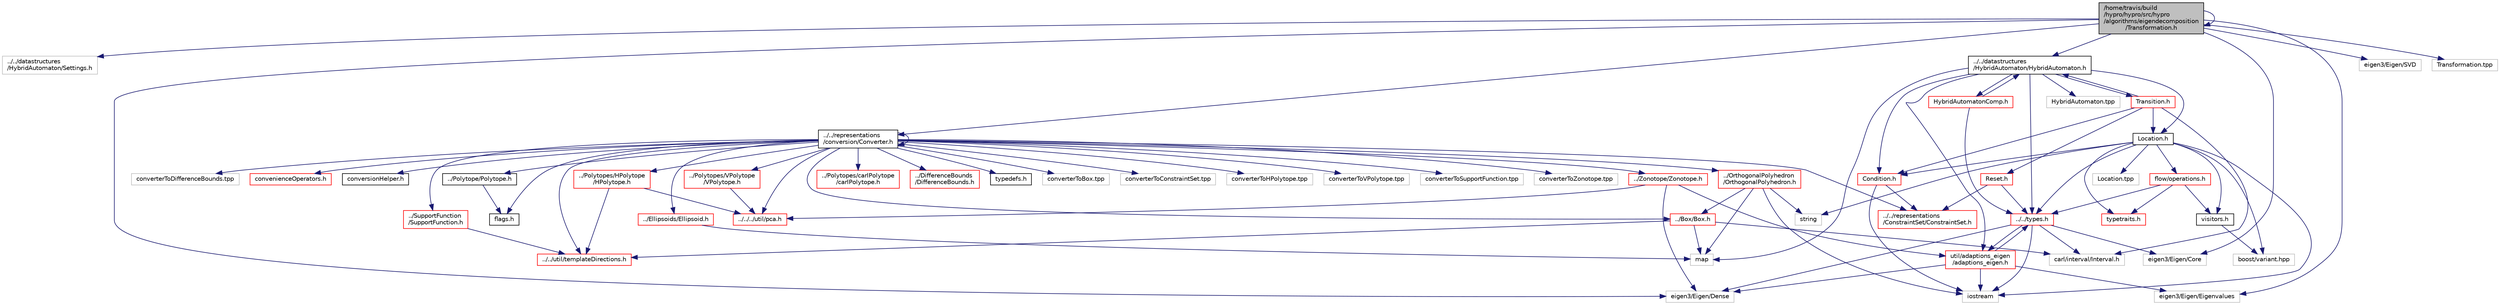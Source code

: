 digraph "/home/travis/build/hypro/hypro/src/hypro/algorithms/eigendecomposition/Transformation.h"
{
  edge [fontname="Helvetica",fontsize="10",labelfontname="Helvetica",labelfontsize="10"];
  node [fontname="Helvetica",fontsize="10",shape=record];
  Node1 [label="/home/travis/build\l/hypro/hypro/src/hypro\l/algorithms/eigendecomposition\l/Transformation.h",height=0.2,width=0.4,color="black", fillcolor="grey75", style="filled", fontcolor="black"];
  Node1 -> Node2 [color="midnightblue",fontsize="10",style="solid",fontname="Helvetica"];
  Node2 [label="../../datastructures\l/HybridAutomaton/Settings.h",height=0.2,width=0.4,color="grey75", fillcolor="white", style="filled"];
  Node1 -> Node3 [color="midnightblue",fontsize="10",style="solid",fontname="Helvetica"];
  Node3 [label="../../datastructures\l/HybridAutomaton/HybridAutomaton.h",height=0.2,width=0.4,color="black", fillcolor="white", style="filled",URL="$HybridAutomaton_8h_source.html"];
  Node3 -> Node4 [color="midnightblue",fontsize="10",style="solid",fontname="Helvetica"];
  Node4 [label="Location.h",height=0.2,width=0.4,color="black", fillcolor="white", style="filled",URL="$Location_8h_source.html"];
  Node4 -> Node5 [color="midnightblue",fontsize="10",style="solid",fontname="Helvetica"];
  Node5 [label="Condition.h",height=0.2,width=0.4,color="red", fillcolor="white", style="filled",URL="$Condition_8h_source.html"];
  Node5 -> Node6 [color="midnightblue",fontsize="10",style="solid",fontname="Helvetica"];
  Node6 [label="../../representations\l/ConstraintSet/ConstraintSet.h",height=0.2,width=0.4,color="red", fillcolor="white", style="filled",URL="$ConstraintSet_8h_source.html"];
  Node5 -> Node7 [color="midnightblue",fontsize="10",style="solid",fontname="Helvetica"];
  Node7 [label="iostream",height=0.2,width=0.4,color="grey75", fillcolor="white", style="filled"];
  Node4 -> Node8 [color="midnightblue",fontsize="10",style="solid",fontname="Helvetica"];
  Node8 [label="flow/operations.h",height=0.2,width=0.4,color="red", fillcolor="white", style="filled",URL="$operations_8h_source.html"];
  Node8 -> Node9 [color="midnightblue",fontsize="10",style="solid",fontname="Helvetica"];
  Node9 [label="visitors.h",height=0.2,width=0.4,color="black", fillcolor="white", style="filled",URL="$visitors_8h_source.html"];
  Node9 -> Node10 [color="midnightblue",fontsize="10",style="solid",fontname="Helvetica"];
  Node10 [label="boost/variant.hpp",height=0.2,width=0.4,color="grey75", fillcolor="white", style="filled"];
  Node8 -> Node11 [color="midnightblue",fontsize="10",style="solid",fontname="Helvetica"];
  Node11 [label="typetraits.h",height=0.2,width=0.4,color="red", fillcolor="white", style="filled",URL="$datastructures_2HybridAutomaton_2flow_2typetraits_8h_source.html"];
  Node8 -> Node12 [color="midnightblue",fontsize="10",style="solid",fontname="Helvetica"];
  Node12 [label="../../types.h",height=0.2,width=0.4,color="red", fillcolor="white", style="filled",URL="$types_8h_source.html"];
  Node12 -> Node7 [color="midnightblue",fontsize="10",style="solid",fontname="Helvetica"];
  Node12 -> Node13 [color="midnightblue",fontsize="10",style="solid",fontname="Helvetica"];
  Node13 [label="carl/interval/Interval.h",height=0.2,width=0.4,color="grey75", fillcolor="white", style="filled"];
  Node12 -> Node14 [color="midnightblue",fontsize="10",style="solid",fontname="Helvetica"];
  Node14 [label="eigen3/Eigen/Dense",height=0.2,width=0.4,color="grey75", fillcolor="white", style="filled"];
  Node12 -> Node15 [color="midnightblue",fontsize="10",style="solid",fontname="Helvetica"];
  Node15 [label="eigen3/Eigen/Core",height=0.2,width=0.4,color="grey75", fillcolor="white", style="filled"];
  Node12 -> Node16 [color="midnightblue",fontsize="10",style="solid",fontname="Helvetica"];
  Node16 [label="util/adaptions_eigen\l/adaptions_eigen.h",height=0.2,width=0.4,color="red", fillcolor="white", style="filled",URL="$adaptions__eigen_8h_source.html"];
  Node16 -> Node12 [color="midnightblue",fontsize="10",style="solid",fontname="Helvetica"];
  Node16 -> Node7 [color="midnightblue",fontsize="10",style="solid",fontname="Helvetica"];
  Node16 -> Node17 [color="midnightblue",fontsize="10",style="solid",fontname="Helvetica"];
  Node17 [label="eigen3/Eigen/Eigenvalues",height=0.2,width=0.4,color="grey75", fillcolor="white", style="filled"];
  Node16 -> Node14 [color="midnightblue",fontsize="10",style="solid",fontname="Helvetica"];
  Node4 -> Node11 [color="midnightblue",fontsize="10",style="solid",fontname="Helvetica"];
  Node4 -> Node9 [color="midnightblue",fontsize="10",style="solid",fontname="Helvetica"];
  Node4 -> Node12 [color="midnightblue",fontsize="10",style="solid",fontname="Helvetica"];
  Node4 -> Node10 [color="midnightblue",fontsize="10",style="solid",fontname="Helvetica"];
  Node4 -> Node7 [color="midnightblue",fontsize="10",style="solid",fontname="Helvetica"];
  Node4 -> Node18 [color="midnightblue",fontsize="10",style="solid",fontname="Helvetica"];
  Node18 [label="string",height=0.2,width=0.4,color="grey75", fillcolor="white", style="filled"];
  Node4 -> Node19 [color="midnightblue",fontsize="10",style="solid",fontname="Helvetica"];
  Node19 [label="Location.tpp",height=0.2,width=0.4,color="grey75", fillcolor="white", style="filled"];
  Node3 -> Node20 [color="midnightblue",fontsize="10",style="solid",fontname="Helvetica"];
  Node20 [label="Transition.h",height=0.2,width=0.4,color="red", fillcolor="white", style="filled",URL="$Transition_8h_source.html"];
  Node20 -> Node5 [color="midnightblue",fontsize="10",style="solid",fontname="Helvetica"];
  Node20 -> Node4 [color="midnightblue",fontsize="10",style="solid",fontname="Helvetica"];
  Node20 -> Node21 [color="midnightblue",fontsize="10",style="solid",fontname="Helvetica"];
  Node21 [label="Reset.h",height=0.2,width=0.4,color="red", fillcolor="white", style="filled",URL="$Reset_8h_source.html"];
  Node21 -> Node12 [color="midnightblue",fontsize="10",style="solid",fontname="Helvetica"];
  Node21 -> Node6 [color="midnightblue",fontsize="10",style="solid",fontname="Helvetica"];
  Node20 -> Node13 [color="midnightblue",fontsize="10",style="solid",fontname="Helvetica"];
  Node20 -> Node3 [color="midnightblue",fontsize="10",style="solid",fontname="Helvetica"];
  Node3 -> Node5 [color="midnightblue",fontsize="10",style="solid",fontname="Helvetica"];
  Node3 -> Node22 [color="midnightblue",fontsize="10",style="solid",fontname="Helvetica"];
  Node22 [label="HybridAutomatonComp.h",height=0.2,width=0.4,color="red", fillcolor="white", style="filled",URL="$HybridAutomatonComp_8h_source.html"];
  Node22 -> Node3 [color="midnightblue",fontsize="10",style="solid",fontname="Helvetica"];
  Node22 -> Node12 [color="midnightblue",fontsize="10",style="solid",fontname="Helvetica"];
  Node3 -> Node12 [color="midnightblue",fontsize="10",style="solid",fontname="Helvetica"];
  Node3 -> Node16 [color="midnightblue",fontsize="10",style="solid",fontname="Helvetica"];
  Node3 -> Node23 [color="midnightblue",fontsize="10",style="solid",fontname="Helvetica"];
  Node23 [label="map",height=0.2,width=0.4,color="grey75", fillcolor="white", style="filled"];
  Node3 -> Node24 [color="midnightblue",fontsize="10",style="solid",fontname="Helvetica"];
  Node24 [label="HybridAutomaton.tpp",height=0.2,width=0.4,color="grey75", fillcolor="white", style="filled"];
  Node1 -> Node25 [color="midnightblue",fontsize="10",style="solid",fontname="Helvetica"];
  Node25 [label="../../representations\l/conversion/Converter.h",height=0.2,width=0.4,color="black", fillcolor="white", style="filled",URL="$Converter_8h_source.html"];
  Node25 -> Node26 [color="midnightblue",fontsize="10",style="solid",fontname="Helvetica"];
  Node26 [label="flags.h",height=0.2,width=0.4,color="black", fillcolor="white", style="filled",URL="$flags_8h_source.html"];
  Node25 -> Node27 [color="midnightblue",fontsize="10",style="solid",fontname="Helvetica"];
  Node27 [label="../Box/Box.h",height=0.2,width=0.4,color="red", fillcolor="white", style="filled",URL="$Box_8h.html"];
  Node27 -> Node28 [color="midnightblue",fontsize="10",style="solid",fontname="Helvetica"];
  Node28 [label="../../util/templateDirections.h",height=0.2,width=0.4,color="red", fillcolor="white", style="filled",URL="$templateDirections_8h_source.html"];
  Node27 -> Node13 [color="midnightblue",fontsize="10",style="solid",fontname="Helvetica"];
  Node27 -> Node23 [color="midnightblue",fontsize="10",style="solid",fontname="Helvetica"];
  Node25 -> Node6 [color="midnightblue",fontsize="10",style="solid",fontname="Helvetica"];
  Node25 -> Node29 [color="midnightblue",fontsize="10",style="solid",fontname="Helvetica"];
  Node29 [label="../Ellipsoids/Ellipsoid.h",height=0.2,width=0.4,color="red", fillcolor="white", style="filled",URL="$Ellipsoid_8h_source.html"];
  Node29 -> Node23 [color="midnightblue",fontsize="10",style="solid",fontname="Helvetica"];
  Node25 -> Node30 [color="midnightblue",fontsize="10",style="solid",fontname="Helvetica"];
  Node30 [label="../OrthogonalPolyhedron\l/OrthogonalPolyhedron.h",height=0.2,width=0.4,color="red", fillcolor="white", style="filled",URL="$OrthogonalPolyhedron_8h_source.html"];
  Node30 -> Node27 [color="midnightblue",fontsize="10",style="solid",fontname="Helvetica"];
  Node30 -> Node7 [color="midnightblue",fontsize="10",style="solid",fontname="Helvetica"];
  Node30 -> Node18 [color="midnightblue",fontsize="10",style="solid",fontname="Helvetica"];
  Node30 -> Node23 [color="midnightblue",fontsize="10",style="solid",fontname="Helvetica"];
  Node25 -> Node31 [color="midnightblue",fontsize="10",style="solid",fontname="Helvetica"];
  Node31 [label="../Polytope/Polytope.h",height=0.2,width=0.4,color="black", fillcolor="white", style="filled",URL="$Polytope_8h_source.html"];
  Node31 -> Node26 [color="midnightblue",fontsize="10",style="solid",fontname="Helvetica"];
  Node25 -> Node32 [color="midnightblue",fontsize="10",style="solid",fontname="Helvetica"];
  Node32 [label="../Polytopes/carlPolytope\l/carlPolytope.h",height=0.2,width=0.4,color="red", fillcolor="white", style="filled",URL="$carlPolytope_8h_source.html"];
  Node25 -> Node33 [color="midnightblue",fontsize="10",style="solid",fontname="Helvetica"];
  Node33 [label="../Polytopes/HPolytope\l/HPolytope.h",height=0.2,width=0.4,color="red", fillcolor="white", style="filled",URL="$HPolytope_8h_source.html"];
  Node33 -> Node34 [color="midnightblue",fontsize="10",style="solid",fontname="Helvetica"];
  Node34 [label="../../../util/pca.h",height=0.2,width=0.4,color="red", fillcolor="white", style="filled",URL="$pca_8h.html"];
  Node33 -> Node28 [color="midnightblue",fontsize="10",style="solid",fontname="Helvetica"];
  Node25 -> Node35 [color="midnightblue",fontsize="10",style="solid",fontname="Helvetica"];
  Node35 [label="../Polytopes/VPolytope\l/VPolytope.h",height=0.2,width=0.4,color="red", fillcolor="white", style="filled",URL="$VPolytope_8h_source.html"];
  Node35 -> Node34 [color="midnightblue",fontsize="10",style="solid",fontname="Helvetica"];
  Node25 -> Node36 [color="midnightblue",fontsize="10",style="solid",fontname="Helvetica"];
  Node36 [label="../SupportFunction\l/SupportFunction.h",height=0.2,width=0.4,color="red", fillcolor="white", style="filled",URL="$SupportFunction_8h_source.html"];
  Node36 -> Node28 [color="midnightblue",fontsize="10",style="solid",fontname="Helvetica"];
  Node25 -> Node37 [color="midnightblue",fontsize="10",style="solid",fontname="Helvetica"];
  Node37 [label="../Zonotope/Zonotope.h",height=0.2,width=0.4,color="red", fillcolor="white", style="filled",URL="$Zonotope_8h_source.html"];
  Node37 -> Node34 [color="midnightblue",fontsize="10",style="solid",fontname="Helvetica"];
  Node37 -> Node16 [color="midnightblue",fontsize="10",style="solid",fontname="Helvetica"];
  Node37 -> Node14 [color="midnightblue",fontsize="10",style="solid",fontname="Helvetica"];
  Node25 -> Node38 [color="midnightblue",fontsize="10",style="solid",fontname="Helvetica"];
  Node38 [label="../DifferenceBounds\l/DifferenceBounds.h",height=0.2,width=0.4,color="red", fillcolor="white", style="filled",URL="$DifferenceBounds_8h_source.html"];
  Node25 -> Node34 [color="midnightblue",fontsize="10",style="solid",fontname="Helvetica"];
  Node25 -> Node39 [color="midnightblue",fontsize="10",style="solid",fontname="Helvetica"];
  Node39 [label="typedefs.h",height=0.2,width=0.4,color="black", fillcolor="white", style="filled",URL="$typedefs_8h_source.html"];
  Node25 -> Node40 [color="midnightblue",fontsize="10",style="solid",fontname="Helvetica"];
  Node40 [label="converterToBox.tpp",height=0.2,width=0.4,color="grey75", fillcolor="white", style="filled"];
  Node25 -> Node41 [color="midnightblue",fontsize="10",style="solid",fontname="Helvetica"];
  Node41 [label="converterToConstraintSet.tpp",height=0.2,width=0.4,color="grey75", fillcolor="white", style="filled"];
  Node25 -> Node42 [color="midnightblue",fontsize="10",style="solid",fontname="Helvetica"];
  Node42 [label="converterToHPolytope.tpp",height=0.2,width=0.4,color="grey75", fillcolor="white", style="filled"];
  Node25 -> Node43 [color="midnightblue",fontsize="10",style="solid",fontname="Helvetica"];
  Node43 [label="converterToVPolytope.tpp",height=0.2,width=0.4,color="grey75", fillcolor="white", style="filled"];
  Node25 -> Node44 [color="midnightblue",fontsize="10",style="solid",fontname="Helvetica"];
  Node44 [label="converterToSupportFunction.tpp",height=0.2,width=0.4,color="grey75", fillcolor="white", style="filled"];
  Node25 -> Node45 [color="midnightblue",fontsize="10",style="solid",fontname="Helvetica"];
  Node45 [label="converterToZonotope.tpp",height=0.2,width=0.4,color="grey75", fillcolor="white", style="filled"];
  Node25 -> Node46 [color="midnightblue",fontsize="10",style="solid",fontname="Helvetica"];
  Node46 [label="converterToDifferenceBounds.tpp",height=0.2,width=0.4,color="grey75", fillcolor="white", style="filled"];
  Node25 -> Node47 [color="midnightblue",fontsize="10",style="solid",fontname="Helvetica"];
  Node47 [label="convenienceOperators.h",height=0.2,width=0.4,color="red", fillcolor="white", style="filled",URL="$representations_2conversion_2convenienceOperators_8h_source.html"];
  Node25 -> Node48 [color="midnightblue",fontsize="10",style="solid",fontname="Helvetica"];
  Node48 [label="conversionHelper.h",height=0.2,width=0.4,color="black", fillcolor="white", style="filled",URL="$conversionHelper_8h_source.html"];
  Node25 -> Node25 [color="midnightblue",fontsize="10",style="solid",fontname="Helvetica"];
  Node25 -> Node28 [color="midnightblue",fontsize="10",style="solid",fontname="Helvetica"];
  Node1 -> Node17 [color="midnightblue",fontsize="10",style="solid",fontname="Helvetica"];
  Node1 -> Node14 [color="midnightblue",fontsize="10",style="solid",fontname="Helvetica"];
  Node1 -> Node49 [color="midnightblue",fontsize="10",style="solid",fontname="Helvetica"];
  Node49 [label="eigen3/Eigen/SVD",height=0.2,width=0.4,color="grey75", fillcolor="white", style="filled"];
  Node1 -> Node15 [color="midnightblue",fontsize="10",style="solid",fontname="Helvetica"];
  Node1 -> Node50 [color="midnightblue",fontsize="10",style="solid",fontname="Helvetica"];
  Node50 [label="Transformation.tpp",height=0.2,width=0.4,color="grey75", fillcolor="white", style="filled"];
  Node1 -> Node1 [color="midnightblue",fontsize="10",style="solid",fontname="Helvetica"];
}
